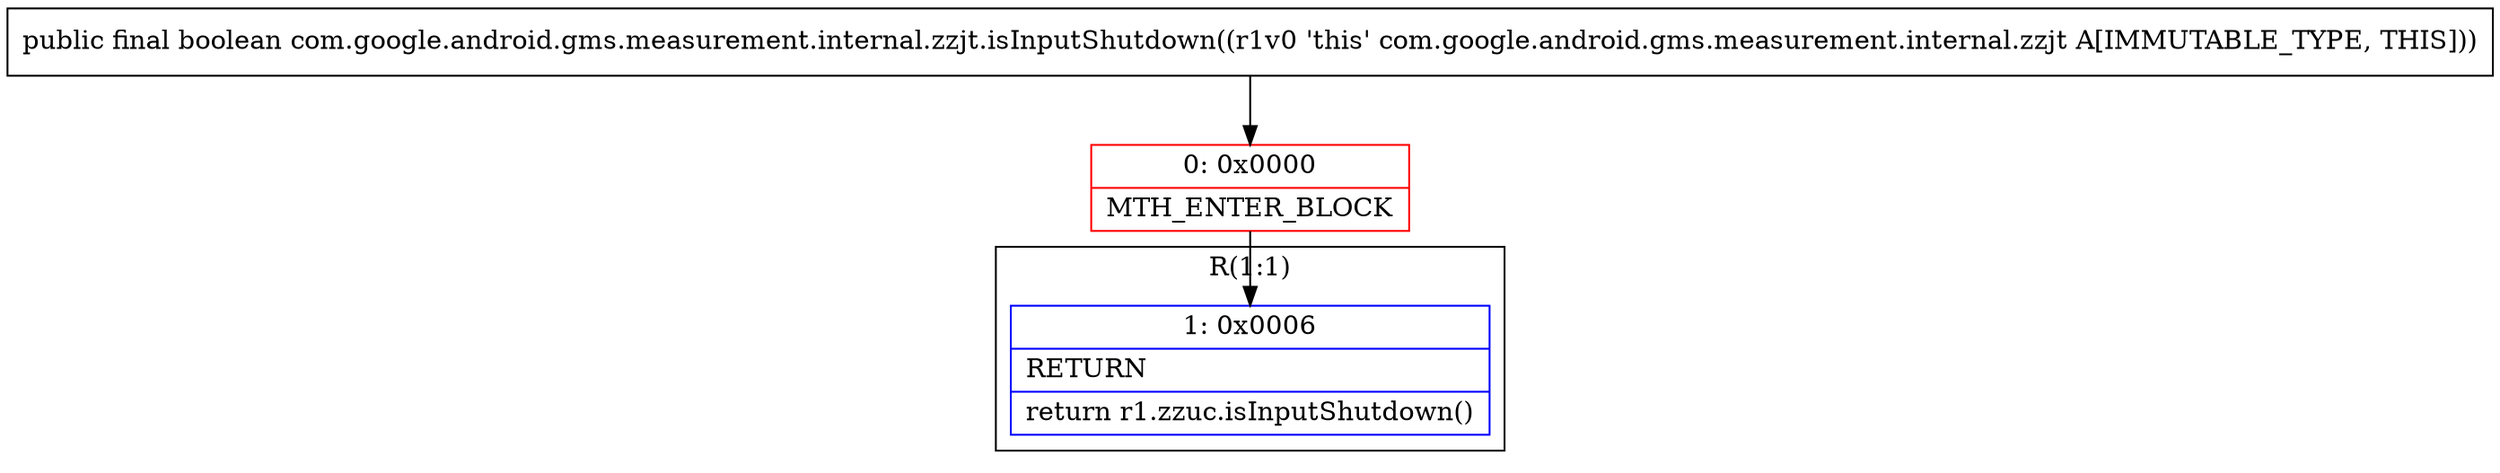digraph "CFG forcom.google.android.gms.measurement.internal.zzjt.isInputShutdown()Z" {
subgraph cluster_Region_786737296 {
label = "R(1:1)";
node [shape=record,color=blue];
Node_1 [shape=record,label="{1\:\ 0x0006|RETURN\l|return r1.zzuc.isInputShutdown()\l}"];
}
Node_0 [shape=record,color=red,label="{0\:\ 0x0000|MTH_ENTER_BLOCK\l}"];
MethodNode[shape=record,label="{public final boolean com.google.android.gms.measurement.internal.zzjt.isInputShutdown((r1v0 'this' com.google.android.gms.measurement.internal.zzjt A[IMMUTABLE_TYPE, THIS])) }"];
MethodNode -> Node_0;
Node_0 -> Node_1;
}

